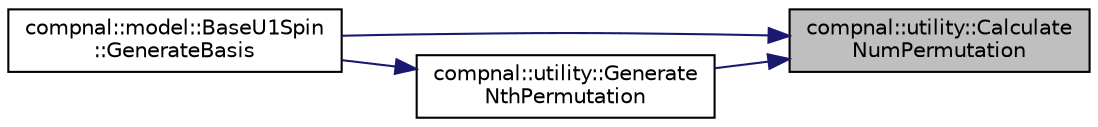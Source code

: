 digraph "compnal::utility::CalculateNumPermutation"
{
 // INTERACTIVE_SVG=YES
 // LATEX_PDF_SIZE
  edge [fontname="Helvetica",fontsize="10",labelfontname="Helvetica",labelfontsize="10"];
  node [fontname="Helvetica",fontsize="10",shape=record];
  rankdir="RL";
  Node1 [label="compnal::utility::Calculate\lNumPermutation",height=0.2,width=0.4,color="black", fillcolor="grey75", style="filled", fontcolor="black",tooltip="Calculate the number of permutations from list.   For example, all the possible permutations for {1,..."];
  Node1 -> Node2 [dir="back",color="midnightblue",fontsize="10",style="solid",fontname="Helvetica"];
  Node2 [label="compnal::model::BaseU1Spin\l::GenerateBasis",height=0.2,width=0.4,color="black", fillcolor="white", style="filled",URL="$d6/d49/classcompnal_1_1model_1_1_base_u1_spin.html#ae922d2e4aefb5457a485d6433318ed16",tooltip="Generate basis of the target Hilbert space specified by the system size , the magnitude of the spin ,..."];
  Node1 -> Node3 [dir="back",color="midnightblue",fontsize="10",style="solid",fontname="Helvetica"];
  Node3 [label="compnal::utility::Generate\lNthPermutation",height=0.2,width=0.4,color="black", fillcolor="white", style="filled",URL="$d8/db7/namespacecompnal_1_1utility.html#a7e59d7a03bcbd9fb222fd52300d29fd7",tooltip="Calculate  -th permutation of the list.   For example, all the possible permutations for {1,..."];
  Node3 -> Node2 [dir="back",color="midnightblue",fontsize="10",style="solid",fontname="Helvetica"];
}
